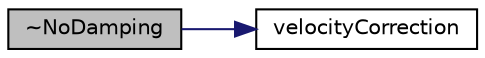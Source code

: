 digraph "~NoDamping"
{
  bgcolor="transparent";
  edge [fontname="Helvetica",fontsize="10",labelfontname="Helvetica",labelfontsize="10"];
  node [fontname="Helvetica",fontsize="10",shape=record];
  rankdir="LR";
  Node1 [label="~NoDamping",height=0.2,width=0.4,color="black", fillcolor="grey75", style="filled", fontcolor="black"];
  Node1 -> Node2 [color="midnightblue",fontsize="10",style="solid",fontname="Helvetica"];
  Node2 [label="velocityCorrection",height=0.2,width=0.4,color="black",URL="$a01640.html#a6fe8daab57be811150eebf6ce02db4cb",tooltip="Member Functions. "];
}
